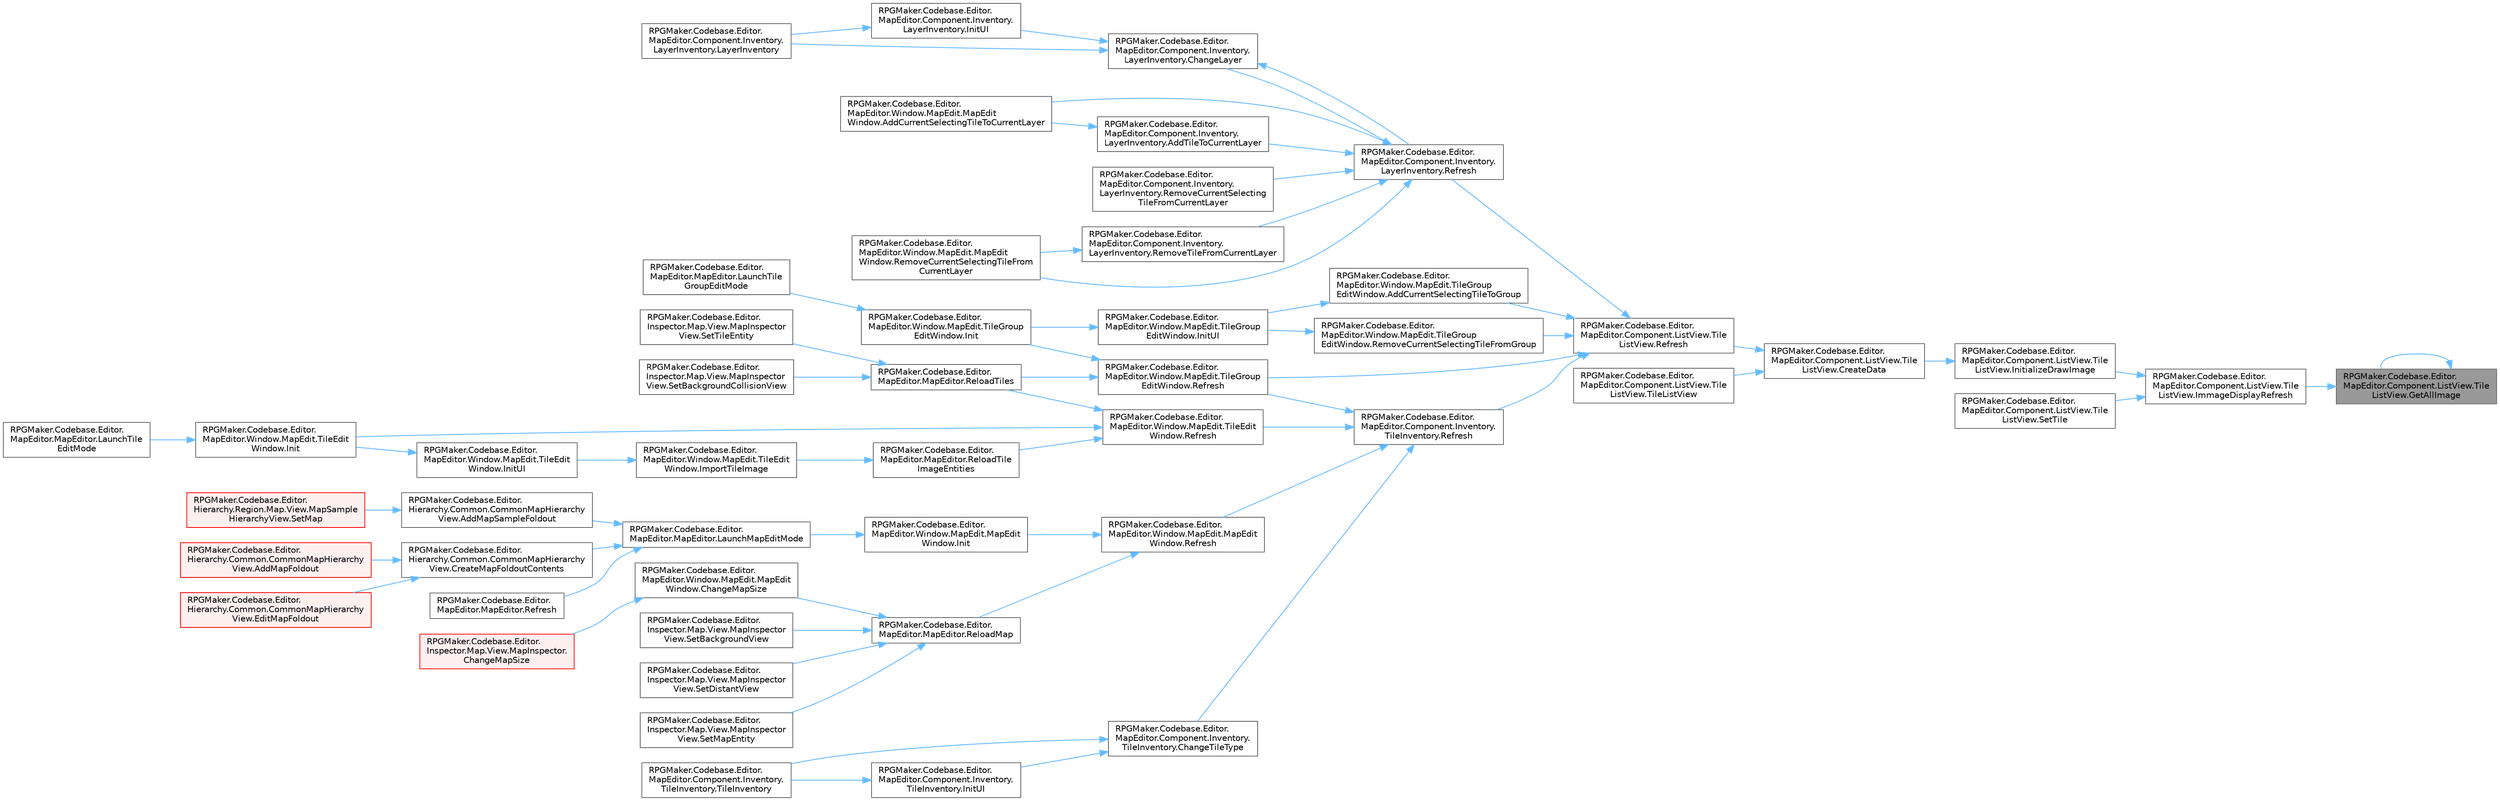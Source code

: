 digraph "RPGMaker.Codebase.Editor.MapEditor.Component.ListView.TileListView.GetAllImage"
{
 // LATEX_PDF_SIZE
  bgcolor="transparent";
  edge [fontname=Helvetica,fontsize=10,labelfontname=Helvetica,labelfontsize=10];
  node [fontname=Helvetica,fontsize=10,shape=box,height=0.2,width=0.4];
  rankdir="RL";
  Node1 [id="Node000001",label="RPGMaker.Codebase.Editor.\lMapEditor.Component.ListView.Tile\lListView.GetAllImage",height=0.2,width=0.4,color="gray40", fillcolor="grey60", style="filled", fontcolor="black",tooltip=" "];
  Node1 -> Node1 [id="edge1_Node000001_Node000001",dir="back",color="steelblue1",style="solid",tooltip=" "];
  Node1 -> Node2 [id="edge2_Node000001_Node000002",dir="back",color="steelblue1",style="solid",tooltip=" "];
  Node2 [id="Node000002",label="RPGMaker.Codebase.Editor.\lMapEditor.Component.ListView.Tile\lListView.ImmageDisplayRefresh",height=0.2,width=0.4,color="grey40", fillcolor="white", style="filled",URL="$dd/d0b/class_r_p_g_maker_1_1_codebase_1_1_editor_1_1_map_editor_1_1_component_1_1_list_view_1_1_tile_list_view.html#a7ae1345b54d5761d3dcaaffa19206980",tooltip="表示切替処理"];
  Node2 -> Node3 [id="edge3_Node000002_Node000003",dir="back",color="steelblue1",style="solid",tooltip=" "];
  Node3 [id="Node000003",label="RPGMaker.Codebase.Editor.\lMapEditor.Component.ListView.Tile\lListView.InitializeDrawImage",height=0.2,width=0.4,color="grey40", fillcolor="white", style="filled",URL="$dd/d0b/class_r_p_g_maker_1_1_codebase_1_1_editor_1_1_map_editor_1_1_component_1_1_list_view_1_1_tile_list_view.html#aaea5fcff8798f0ad1177cf739053d89d",tooltip="初回のタイル画像描画処理 タイルが画面に置かれて配置場所が確定後に実施する"];
  Node3 -> Node4 [id="edge4_Node000003_Node000004",dir="back",color="steelblue1",style="solid",tooltip=" "];
  Node4 [id="Node000004",label="RPGMaker.Codebase.Editor.\lMapEditor.Component.ListView.Tile\lListView.CreateData",height=0.2,width=0.4,color="grey40", fillcolor="white", style="filled",URL="$dd/d0b/class_r_p_g_maker_1_1_codebase_1_1_editor_1_1_map_editor_1_1_component_1_1_list_view_1_1_tile_list_view.html#a413501c822eedb3a12eeef53b6c53634",tooltip="データおよび表示を更新"];
  Node4 -> Node5 [id="edge5_Node000004_Node000005",dir="back",color="steelblue1",style="solid",tooltip=" "];
  Node5 [id="Node000005",label="RPGMaker.Codebase.Editor.\lMapEditor.Component.ListView.Tile\lListView.Refresh",height=0.2,width=0.4,color="grey40", fillcolor="white", style="filled",URL="$dd/d0b/class_r_p_g_maker_1_1_codebase_1_1_editor_1_1_map_editor_1_1_component_1_1_list_view_1_1_tile_list_view.html#ade16309d24bf62ede0a17a1937fa232d",tooltip="データおよび表示を更新"];
  Node5 -> Node6 [id="edge6_Node000005_Node000006",dir="back",color="steelblue1",style="solid",tooltip=" "];
  Node6 [id="Node000006",label="RPGMaker.Codebase.Editor.\lMapEditor.Window.MapEdit.TileGroup\lEditWindow.AddCurrentSelectingTileToGroup",height=0.2,width=0.4,color="grey40", fillcolor="white", style="filled",URL="$d6/d17/class_r_p_g_maker_1_1_codebase_1_1_editor_1_1_map_editor_1_1_window_1_1_map_edit_1_1_tile_group_edit_window.html#a9d2bfc803a258e395d0ceaedfeeb0302",tooltip="タイルをグループに追加"];
  Node6 -> Node7 [id="edge7_Node000006_Node000007",dir="back",color="steelblue1",style="solid",tooltip=" "];
  Node7 [id="Node000007",label="RPGMaker.Codebase.Editor.\lMapEditor.Window.MapEdit.TileGroup\lEditWindow.InitUI",height=0.2,width=0.4,color="grey40", fillcolor="white", style="filled",URL="$d6/d17/class_r_p_g_maker_1_1_codebase_1_1_editor_1_1_map_editor_1_1_window_1_1_map_edit_1_1_tile_group_edit_window.html#a44e500bb340500baaf1899a72b20de67",tooltip="UI初期化"];
  Node7 -> Node8 [id="edge8_Node000007_Node000008",dir="back",color="steelblue1",style="solid",tooltip=" "];
  Node8 [id="Node000008",label="RPGMaker.Codebase.Editor.\lMapEditor.Window.MapEdit.TileGroup\lEditWindow.Init",height=0.2,width=0.4,color="grey40", fillcolor="white", style="filled",URL="$d6/d17/class_r_p_g_maker_1_1_codebase_1_1_editor_1_1_map_editor_1_1_window_1_1_map_edit_1_1_tile_group_edit_window.html#a98cbf5ce6139afec5a4169b0dd2b0297",tooltip="初期化"];
  Node8 -> Node9 [id="edge9_Node000008_Node000009",dir="back",color="steelblue1",style="solid",tooltip=" "];
  Node9 [id="Node000009",label="RPGMaker.Codebase.Editor.\lMapEditor.MapEditor.LaunchTile\lGroupEditMode",height=0.2,width=0.4,color="grey40", fillcolor="white", style="filled",URL="$d1/d2d/class_r_p_g_maker_1_1_codebase_1_1_editor_1_1_map_editor_1_1_map_editor.html#a9c4ebe5b49203325b025d4f654116459",tooltip="タイルグループ編集モードに切り替え"];
  Node5 -> Node10 [id="edge10_Node000005_Node000010",dir="back",color="steelblue1",style="solid",tooltip=" "];
  Node10 [id="Node000010",label="RPGMaker.Codebase.Editor.\lMapEditor.Component.Inventory.\lLayerInventory.Refresh",height=0.2,width=0.4,color="grey40", fillcolor="white", style="filled",URL="$d8/d01/class_r_p_g_maker_1_1_codebase_1_1_editor_1_1_map_editor_1_1_component_1_1_inventory_1_1_layer_inventory.html#a4f63ff344e3fc5a3468b955b453c7a4e",tooltip="データおよび表示更新"];
  Node10 -> Node11 [id="edge11_Node000010_Node000011",dir="back",color="steelblue1",style="solid",tooltip=" "];
  Node11 [id="Node000011",label="RPGMaker.Codebase.Editor.\lMapEditor.Window.MapEdit.MapEdit\lWindow.AddCurrentSelectingTileToCurrentLayer",height=0.2,width=0.4,color="grey40", fillcolor="white", style="filled",URL="$d9/d6e/class_r_p_g_maker_1_1_codebase_1_1_editor_1_1_map_editor_1_1_window_1_1_map_edit_1_1_map_edit_window.html#a81724705237b0de797b017ce67067dd8",tooltip="現在選択中のタイルをレイヤーに追加"];
  Node10 -> Node12 [id="edge12_Node000010_Node000012",dir="back",color="steelblue1",style="solid",tooltip=" "];
  Node12 [id="Node000012",label="RPGMaker.Codebase.Editor.\lMapEditor.Component.Inventory.\lLayerInventory.AddTileToCurrentLayer",height=0.2,width=0.4,color="grey40", fillcolor="white", style="filled",URL="$d8/d01/class_r_p_g_maker_1_1_codebase_1_1_editor_1_1_map_editor_1_1_component_1_1_inventory_1_1_layer_inventory.html#ad7fedad1fe49c64e4a8b95aba0e8d093",tooltip="現在表示中のレイヤーにタイルを追加"];
  Node12 -> Node11 [id="edge13_Node000012_Node000011",dir="back",color="steelblue1",style="solid",tooltip=" "];
  Node10 -> Node13 [id="edge14_Node000010_Node000013",dir="back",color="steelblue1",style="solid",tooltip=" "];
  Node13 [id="Node000013",label="RPGMaker.Codebase.Editor.\lMapEditor.Component.Inventory.\lLayerInventory.ChangeLayer",height=0.2,width=0.4,color="grey40", fillcolor="white", style="filled",URL="$d8/d01/class_r_p_g_maker_1_1_codebase_1_1_editor_1_1_map_editor_1_1_component_1_1_inventory_1_1_layer_inventory.html#a7f4c2981ce669d6eacb6e167cd5cfd50",tooltip="表示レイヤーを変更する"];
  Node13 -> Node14 [id="edge15_Node000013_Node000014",dir="back",color="steelblue1",style="solid",tooltip=" "];
  Node14 [id="Node000014",label="RPGMaker.Codebase.Editor.\lMapEditor.Component.Inventory.\lLayerInventory.InitUI",height=0.2,width=0.4,color="grey40", fillcolor="white", style="filled",URL="$d8/d01/class_r_p_g_maker_1_1_codebase_1_1_editor_1_1_map_editor_1_1_component_1_1_inventory_1_1_layer_inventory.html#af953346430fb21128435a86212ab1501",tooltip="UI初期化"];
  Node14 -> Node15 [id="edge16_Node000014_Node000015",dir="back",color="steelblue1",style="solid",tooltip=" "];
  Node15 [id="Node000015",label="RPGMaker.Codebase.Editor.\lMapEditor.Component.Inventory.\lLayerInventory.LayerInventory",height=0.2,width=0.4,color="grey40", fillcolor="white", style="filled",URL="$d8/d01/class_r_p_g_maker_1_1_codebase_1_1_editor_1_1_map_editor_1_1_component_1_1_inventory_1_1_layer_inventory.html#ab78861e7caa75f381e31b819f36f4345",tooltip="コンストラクタ"];
  Node13 -> Node15 [id="edge17_Node000013_Node000015",dir="back",color="steelblue1",style="solid",tooltip=" "];
  Node13 -> Node10 [id="edge18_Node000013_Node000010",dir="back",color="steelblue1",style="solid",tooltip=" "];
  Node10 -> Node16 [id="edge19_Node000010_Node000016",dir="back",color="steelblue1",style="solid",tooltip=" "];
  Node16 [id="Node000016",label="RPGMaker.Codebase.Editor.\lMapEditor.Component.Inventory.\lLayerInventory.RemoveCurrentSelecting\lTileFromCurrentLayer",height=0.2,width=0.4,color="grey40", fillcolor="white", style="filled",URL="$d8/d01/class_r_p_g_maker_1_1_codebase_1_1_editor_1_1_map_editor_1_1_component_1_1_inventory_1_1_layer_inventory.html#a6ba39e1ea8d444ca2cbfc78d2f99a75b",tooltip="現在表示中のレイヤーから、選択中のタイルを削除"];
  Node10 -> Node17 [id="edge20_Node000010_Node000017",dir="back",color="steelblue1",style="solid",tooltip=" "];
  Node17 [id="Node000017",label="RPGMaker.Codebase.Editor.\lMapEditor.Window.MapEdit.MapEdit\lWindow.RemoveCurrentSelectingTileFrom\lCurrentLayer",height=0.2,width=0.4,color="grey40", fillcolor="white", style="filled",URL="$d9/d6e/class_r_p_g_maker_1_1_codebase_1_1_editor_1_1_map_editor_1_1_window_1_1_map_edit_1_1_map_edit_window.html#accd395f1f459cc7f9f79b2c4b494c9c3",tooltip="レイヤーから選択中のタイルを削除"];
  Node10 -> Node18 [id="edge21_Node000010_Node000018",dir="back",color="steelblue1",style="solid",tooltip=" "];
  Node18 [id="Node000018",label="RPGMaker.Codebase.Editor.\lMapEditor.Component.Inventory.\lLayerInventory.RemoveTileFromCurrentLayer",height=0.2,width=0.4,color="grey40", fillcolor="white", style="filled",URL="$d8/d01/class_r_p_g_maker_1_1_codebase_1_1_editor_1_1_map_editor_1_1_component_1_1_inventory_1_1_layer_inventory.html#ac7d347ed1306f758261b8e091fa0c529",tooltip=" "];
  Node18 -> Node17 [id="edge22_Node000018_Node000017",dir="back",color="steelblue1",style="solid",tooltip=" "];
  Node5 -> Node19 [id="edge23_Node000005_Node000019",dir="back",color="steelblue1",style="solid",tooltip=" "];
  Node19 [id="Node000019",label="RPGMaker.Codebase.Editor.\lMapEditor.Component.Inventory.\lTileInventory.Refresh",height=0.2,width=0.4,color="grey40", fillcolor="white", style="filled",URL="$d6/d05/class_r_p_g_maker_1_1_codebase_1_1_editor_1_1_map_editor_1_1_component_1_1_inventory_1_1_tile_inventory.html#a7778b2dc60e3ff60da2cd188e9916526",tooltip="データおよび表示を更新"];
  Node19 -> Node20 [id="edge24_Node000019_Node000020",dir="back",color="steelblue1",style="solid",tooltip=" "];
  Node20 [id="Node000020",label="RPGMaker.Codebase.Editor.\lMapEditor.Component.Inventory.\lTileInventory.ChangeTileType",height=0.2,width=0.4,color="grey40", fillcolor="white", style="filled",URL="$d6/d05/class_r_p_g_maker_1_1_codebase_1_1_editor_1_1_map_editor_1_1_component_1_1_inventory_1_1_tile_inventory.html#a8f82fefeb021cd59f010b108a8476c23",tooltip="表示するタイルタイプを変更"];
  Node20 -> Node21 [id="edge25_Node000020_Node000021",dir="back",color="steelblue1",style="solid",tooltip=" "];
  Node21 [id="Node000021",label="RPGMaker.Codebase.Editor.\lMapEditor.Component.Inventory.\lTileInventory.InitUI",height=0.2,width=0.4,color="grey40", fillcolor="white", style="filled",URL="$d6/d05/class_r_p_g_maker_1_1_codebase_1_1_editor_1_1_map_editor_1_1_component_1_1_inventory_1_1_tile_inventory.html#a51b78d659209830a56aff70be2ac0718",tooltip="UI初期化"];
  Node21 -> Node22 [id="edge26_Node000021_Node000022",dir="back",color="steelblue1",style="solid",tooltip=" "];
  Node22 [id="Node000022",label="RPGMaker.Codebase.Editor.\lMapEditor.Component.Inventory.\lTileInventory.TileInventory",height=0.2,width=0.4,color="grey40", fillcolor="white", style="filled",URL="$d6/d05/class_r_p_g_maker_1_1_codebase_1_1_editor_1_1_map_editor_1_1_component_1_1_inventory_1_1_tile_inventory.html#a00b3fe7295ed2ac565031c71f076bcce",tooltip="コンストラクタ"];
  Node20 -> Node22 [id="edge27_Node000020_Node000022",dir="back",color="steelblue1",style="solid",tooltip=" "];
  Node19 -> Node23 [id="edge28_Node000019_Node000023",dir="back",color="steelblue1",style="solid",tooltip=" "];
  Node23 [id="Node000023",label="RPGMaker.Codebase.Editor.\lMapEditor.Window.MapEdit.TileEdit\lWindow.Refresh",height=0.2,width=0.4,color="grey40", fillcolor="white", style="filled",URL="$d9/d98/class_r_p_g_maker_1_1_codebase_1_1_editor_1_1_map_editor_1_1_window_1_1_map_edit_1_1_tile_edit_window.html#adb1de2986bd55df725ce32c2df00f2f8",tooltip="データおよび表示を更新"];
  Node23 -> Node24 [id="edge29_Node000023_Node000024",dir="back",color="steelblue1",style="solid",tooltip=" "];
  Node24 [id="Node000024",label="RPGMaker.Codebase.Editor.\lMapEditor.Window.MapEdit.TileEdit\lWindow.Init",height=0.2,width=0.4,color="grey40", fillcolor="white", style="filled",URL="$d9/d98/class_r_p_g_maker_1_1_codebase_1_1_editor_1_1_map_editor_1_1_window_1_1_map_edit_1_1_tile_edit_window.html#a6e0c274e8d661a0ea10c936b66ebad15",tooltip="初期化"];
  Node24 -> Node25 [id="edge30_Node000024_Node000025",dir="back",color="steelblue1",style="solid",tooltip=" "];
  Node25 [id="Node000025",label="RPGMaker.Codebase.Editor.\lMapEditor.MapEditor.LaunchTile\lEditMode",height=0.2,width=0.4,color="grey40", fillcolor="white", style="filled",URL="$d1/d2d/class_r_p_g_maker_1_1_codebase_1_1_editor_1_1_map_editor_1_1_map_editor.html#aa5d71e6b7bfaeebf2292155af7110a9b",tooltip="タイル編集モードに切り替え"];
  Node23 -> Node26 [id="edge31_Node000023_Node000026",dir="back",color="steelblue1",style="solid",tooltip=" "];
  Node26 [id="Node000026",label="RPGMaker.Codebase.Editor.\lMapEditor.MapEditor.ReloadTile\lImageEntities",height=0.2,width=0.4,color="grey40", fillcolor="white", style="filled",URL="$d1/d2d/class_r_p_g_maker_1_1_codebase_1_1_editor_1_1_map_editor_1_1_map_editor.html#a4ab9428fa74c93a5f6c8cebf5ee9df11",tooltip="インポート済みのタイル用画像一覧を再取得する."];
  Node26 -> Node27 [id="edge32_Node000026_Node000027",dir="back",color="steelblue1",style="solid",tooltip=" "];
  Node27 [id="Node000027",label="RPGMaker.Codebase.Editor.\lMapEditor.Window.MapEdit.TileEdit\lWindow.ImportTileImage",height=0.2,width=0.4,color="grey40", fillcolor="white", style="filled",URL="$d9/d98/class_r_p_g_maker_1_1_codebase_1_1_editor_1_1_map_editor_1_1_window_1_1_map_edit_1_1_tile_edit_window.html#a50327cca5306b89c766812ad884afd76",tooltip="タイル用画像を読み込む"];
  Node27 -> Node28 [id="edge33_Node000027_Node000028",dir="back",color="steelblue1",style="solid",tooltip=" "];
  Node28 [id="Node000028",label="RPGMaker.Codebase.Editor.\lMapEditor.Window.MapEdit.TileEdit\lWindow.InitUI",height=0.2,width=0.4,color="grey40", fillcolor="white", style="filled",URL="$d9/d98/class_r_p_g_maker_1_1_codebase_1_1_editor_1_1_map_editor_1_1_window_1_1_map_edit_1_1_tile_edit_window.html#a96286805c93122eb75f5257c874d95f4",tooltip="UI初期化"];
  Node28 -> Node24 [id="edge34_Node000028_Node000024",dir="back",color="steelblue1",style="solid",tooltip=" "];
  Node23 -> Node29 [id="edge35_Node000023_Node000029",dir="back",color="steelblue1",style="solid",tooltip=" "];
  Node29 [id="Node000029",label="RPGMaker.Codebase.Editor.\lMapEditor.MapEditor.ReloadTiles",height=0.2,width=0.4,color="grey40", fillcolor="white", style="filled",URL="$d1/d2d/class_r_p_g_maker_1_1_codebase_1_1_editor_1_1_map_editor_1_1_map_editor.html#a13ba34636f04b78a920692bb00b63832",tooltip="タイル一覧を再取得する."];
  Node29 -> Node30 [id="edge36_Node000029_Node000030",dir="back",color="steelblue1",style="solid",tooltip=" "];
  Node30 [id="Node000030",label="RPGMaker.Codebase.Editor.\lInspector.Map.View.MapInspector\lView.SetBackgroundCollisionView",height=0.2,width=0.4,color="grey40", fillcolor="white", style="filled",URL="$d2/d9d/class_r_p_g_maker_1_1_codebase_1_1_editor_1_1_inspector_1_1_map_1_1_view_1_1_map_inspector_view.html#ab844e9b7cae0fc5be64339522f47073d",tooltip=" "];
  Node29 -> Node31 [id="edge37_Node000029_Node000031",dir="back",color="steelblue1",style="solid",tooltip=" "];
  Node31 [id="Node000031",label="RPGMaker.Codebase.Editor.\lInspector.Map.View.MapInspector\lView.SetTileEntity",height=0.2,width=0.4,color="grey40", fillcolor="white", style="filled",URL="$d2/d9d/class_r_p_g_maker_1_1_codebase_1_1_editor_1_1_inspector_1_1_map_1_1_view_1_1_map_inspector_view.html#aa126f5b71de3dc3ee0b92906e2fe94cc",tooltip=" "];
  Node19 -> Node32 [id="edge38_Node000019_Node000032",dir="back",color="steelblue1",style="solid",tooltip=" "];
  Node32 [id="Node000032",label="RPGMaker.Codebase.Editor.\lMapEditor.Window.MapEdit.MapEdit\lWindow.Refresh",height=0.2,width=0.4,color="grey40", fillcolor="white", style="filled",URL="$d9/d6e/class_r_p_g_maker_1_1_codebase_1_1_editor_1_1_map_editor_1_1_window_1_1_map_edit_1_1_map_edit_window.html#a8b571aa02140da684a890cf71329705b",tooltip="データおよび表示を更新"];
  Node32 -> Node33 [id="edge39_Node000032_Node000033",dir="back",color="steelblue1",style="solid",tooltip=" "];
  Node33 [id="Node000033",label="RPGMaker.Codebase.Editor.\lMapEditor.Window.MapEdit.MapEdit\lWindow.Init",height=0.2,width=0.4,color="grey40", fillcolor="white", style="filled",URL="$d9/d6e/class_r_p_g_maker_1_1_codebase_1_1_editor_1_1_map_editor_1_1_window_1_1_map_edit_1_1_map_edit_window.html#afbc729807fb87a208ccf0e743f06338f",tooltip="初期化"];
  Node33 -> Node34 [id="edge40_Node000033_Node000034",dir="back",color="steelblue1",style="solid",tooltip=" "];
  Node34 [id="Node000034",label="RPGMaker.Codebase.Editor.\lMapEditor.MapEditor.LaunchMapEditMode",height=0.2,width=0.4,color="grey40", fillcolor="white", style="filled",URL="$d1/d2d/class_r_p_g_maker_1_1_codebase_1_1_editor_1_1_map_editor_1_1_map_editor.html#ae7c44f818315ec824d5d48ff89323c7c",tooltip="マップ編集モードに切り替え"];
  Node34 -> Node35 [id="edge41_Node000034_Node000035",dir="back",color="steelblue1",style="solid",tooltip=" "];
  Node35 [id="Node000035",label="RPGMaker.Codebase.Editor.\lHierarchy.Common.CommonMapHierarchy\lView.AddMapSampleFoldout",height=0.2,width=0.4,color="grey40", fillcolor="white", style="filled",URL="$d5/d90/class_r_p_g_maker_1_1_codebase_1_1_editor_1_1_hierarchy_1_1_common_1_1_common_map_hierarchy_view.html#a7d5f8e5ea6c459d88174db8bcd6c6f67",tooltip="ヒエラルキーに1つのサンプルマップのFoldoutを追加する。"];
  Node35 -> Node36 [id="edge42_Node000035_Node000036",dir="back",color="steelblue1",style="solid",tooltip=" "];
  Node36 [id="Node000036",label="RPGMaker.Codebase.Editor.\lHierarchy.Region.Map.View.MapSample\lHierarchyView.SetMap",height=0.2,width=0.4,color="red", fillcolor="#FFF0F0", style="filled",URL="$d3/dc1/class_r_p_g_maker_1_1_codebase_1_1_editor_1_1_hierarchy_1_1_region_1_1_map_1_1_view_1_1_map_sample_hierarchy_view.html#a4fb58158f72286790f594a28058ad683",tooltip="全マップのヒエラルキーを設定。"];
  Node34 -> Node38 [id="edge43_Node000034_Node000038",dir="back",color="steelblue1",style="solid",tooltip=" "];
  Node38 [id="Node000038",label="RPGMaker.Codebase.Editor.\lHierarchy.Common.CommonMapHierarchy\lView.CreateMapFoldoutContents",height=0.2,width=0.4,color="grey40", fillcolor="white", style="filled",URL="$d5/d90/class_r_p_g_maker_1_1_codebase_1_1_editor_1_1_hierarchy_1_1_common_1_1_common_map_hierarchy_view.html#a74a7b0401aff75adcf7892a8fa614609",tooltip="マップのFoldout内のコンテンツを作成する。"];
  Node38 -> Node39 [id="edge44_Node000038_Node000039",dir="back",color="steelblue1",style="solid",tooltip=" "];
  Node39 [id="Node000039",label="RPGMaker.Codebase.Editor.\lHierarchy.Common.CommonMapHierarchy\lView.AddMapFoldout",height=0.2,width=0.4,color="red", fillcolor="#FFF0F0", style="filled",URL="$d5/d90/class_r_p_g_maker_1_1_codebase_1_1_editor_1_1_hierarchy_1_1_common_1_1_common_map_hierarchy_view.html#a2b293f01e03017e6e1d1c607afe42043",tooltip="ヒエラルキーに1つのマップのFoldoutを追加する。"];
  Node38 -> Node44 [id="edge45_Node000038_Node000044",dir="back",color="steelblue1",style="solid",tooltip=" "];
  Node44 [id="Node000044",label="RPGMaker.Codebase.Editor.\lHierarchy.Common.CommonMapHierarchy\lView.EditMapFoldout",height=0.2,width=0.4,color="red", fillcolor="#FFF0F0", style="filled",URL="$d5/d90/class_r_p_g_maker_1_1_codebase_1_1_editor_1_1_hierarchy_1_1_common_1_1_common_map_hierarchy_view.html#ae26f296a9d14c61fb450ec64127316f5",tooltip="既にあるMapFoldoutの中身を刷新する"];
  Node34 -> Node46 [id="edge46_Node000034_Node000046",dir="back",color="steelblue1",style="solid",tooltip=" "];
  Node46 [id="Node000046",label="RPGMaker.Codebase.Editor.\lMapEditor.MapEditor.Refresh",height=0.2,width=0.4,color="grey40", fillcolor="white", style="filled",URL="$d1/d2d/class_r_p_g_maker_1_1_codebase_1_1_editor_1_1_map_editor_1_1_map_editor.html#a4dd68b6e5766d680f94d7d811b19b773",tooltip=" "];
  Node32 -> Node47 [id="edge47_Node000032_Node000047",dir="back",color="steelblue1",style="solid",tooltip=" "];
  Node47 [id="Node000047",label="RPGMaker.Codebase.Editor.\lMapEditor.MapEditor.ReloadMap",height=0.2,width=0.4,color="grey40", fillcolor="white", style="filled",URL="$d1/d2d/class_r_p_g_maker_1_1_codebase_1_1_editor_1_1_map_editor_1_1_map_editor.html#a21639d7ea25e8e8fa115837424361ac4",tooltip="マップを読み込みなおす."];
  Node47 -> Node48 [id="edge48_Node000047_Node000048",dir="back",color="steelblue1",style="solid",tooltip=" "];
  Node48 [id="Node000048",label="RPGMaker.Codebase.Editor.\lMapEditor.Window.MapEdit.MapEdit\lWindow.ChangeMapSize",height=0.2,width=0.4,color="grey40", fillcolor="white", style="filled",URL="$d9/d6e/class_r_p_g_maker_1_1_codebase_1_1_editor_1_1_map_editor_1_1_window_1_1_map_edit_1_1_map_edit_window.html#a8d633a3f6c60768898e5afb9e6a6d771",tooltip="マップサイズ変更"];
  Node48 -> Node49 [id="edge49_Node000048_Node000049",dir="back",color="steelblue1",style="solid",tooltip=" "];
  Node49 [id="Node000049",label="RPGMaker.Codebase.Editor.\lInspector.Map.View.MapInspector.\lChangeMapSize",height=0.2,width=0.4,color="red", fillcolor="#FFF0F0", style="filled",URL="$d0/d30/class_r_p_g_maker_1_1_codebase_1_1_editor_1_1_inspector_1_1_map_1_1_view_1_1_map_inspector.html#a83fa66f5f702f704947246cbdbceeb12",tooltip=" "];
  Node47 -> Node52 [id="edge50_Node000047_Node000052",dir="back",color="steelblue1",style="solid",tooltip=" "];
  Node52 [id="Node000052",label="RPGMaker.Codebase.Editor.\lInspector.Map.View.MapInspector\lView.SetBackgroundView",height=0.2,width=0.4,color="grey40", fillcolor="white", style="filled",URL="$d2/d9d/class_r_p_g_maker_1_1_codebase_1_1_editor_1_1_inspector_1_1_map_1_1_view_1_1_map_inspector_view.html#a00ce66b13f0b8103dfe807d02ce5490e",tooltip=" "];
  Node47 -> Node53 [id="edge51_Node000047_Node000053",dir="back",color="steelblue1",style="solid",tooltip=" "];
  Node53 [id="Node000053",label="RPGMaker.Codebase.Editor.\lInspector.Map.View.MapInspector\lView.SetDistantView",height=0.2,width=0.4,color="grey40", fillcolor="white", style="filled",URL="$d2/d9d/class_r_p_g_maker_1_1_codebase_1_1_editor_1_1_inspector_1_1_map_1_1_view_1_1_map_inspector_view.html#ae2dab8834e4a81860aca7a3bcb65bf77",tooltip=" "];
  Node47 -> Node54 [id="edge52_Node000047_Node000054",dir="back",color="steelblue1",style="solid",tooltip=" "];
  Node54 [id="Node000054",label="RPGMaker.Codebase.Editor.\lInspector.Map.View.MapInspector\lView.SetMapEntity",height=0.2,width=0.4,color="grey40", fillcolor="white", style="filled",URL="$d2/d9d/class_r_p_g_maker_1_1_codebase_1_1_editor_1_1_inspector_1_1_map_1_1_view_1_1_map_inspector_view.html#a15ef11f2f342b76aff35e3a613ad626c",tooltip=" "];
  Node19 -> Node55 [id="edge53_Node000019_Node000055",dir="back",color="steelblue1",style="solid",tooltip=" "];
  Node55 [id="Node000055",label="RPGMaker.Codebase.Editor.\lMapEditor.Window.MapEdit.TileGroup\lEditWindow.Refresh",height=0.2,width=0.4,color="grey40", fillcolor="white", style="filled",URL="$d6/d17/class_r_p_g_maker_1_1_codebase_1_1_editor_1_1_map_editor_1_1_window_1_1_map_edit_1_1_tile_group_edit_window.html#a7e9d3c10ebde6b1e5461911b39f01a82",tooltip="データおよび表示を更新"];
  Node55 -> Node8 [id="edge54_Node000055_Node000008",dir="back",color="steelblue1",style="solid",tooltip=" "];
  Node55 -> Node29 [id="edge55_Node000055_Node000029",dir="back",color="steelblue1",style="solid",tooltip=" "];
  Node5 -> Node55 [id="edge56_Node000005_Node000055",dir="back",color="steelblue1",style="solid",tooltip=" "];
  Node5 -> Node56 [id="edge57_Node000005_Node000056",dir="back",color="steelblue1",style="solid",tooltip=" "];
  Node56 [id="Node000056",label="RPGMaker.Codebase.Editor.\lMapEditor.Window.MapEdit.TileGroup\lEditWindow.RemoveCurrentSelectingTileFromGroup",height=0.2,width=0.4,color="grey40", fillcolor="white", style="filled",URL="$d6/d17/class_r_p_g_maker_1_1_codebase_1_1_editor_1_1_map_editor_1_1_window_1_1_map_edit_1_1_tile_group_edit_window.html#a4b0db371feecaf2df578bc4fbcbdce31",tooltip="タイルをグループから削除"];
  Node56 -> Node7 [id="edge58_Node000056_Node000007",dir="back",color="steelblue1",style="solid",tooltip=" "];
  Node4 -> Node57 [id="edge59_Node000004_Node000057",dir="back",color="steelblue1",style="solid",tooltip=" "];
  Node57 [id="Node000057",label="RPGMaker.Codebase.Editor.\lMapEditor.Component.ListView.Tile\lListView.TileListView",height=0.2,width=0.4,color="grey40", fillcolor="white", style="filled",URL="$dd/d0b/class_r_p_g_maker_1_1_codebase_1_1_editor_1_1_map_editor_1_1_component_1_1_list_view_1_1_tile_list_view.html#a221d5a9d709d3eb3ab4e8b76ece51f82",tooltip="コンストラクタ"];
  Node2 -> Node58 [id="edge60_Node000002_Node000058",dir="back",color="steelblue1",style="solid",tooltip=" "];
  Node58 [id="Node000058",label="RPGMaker.Codebase.Editor.\lMapEditor.Component.ListView.Tile\lListView.SetTile",height=0.2,width=0.4,color="grey40", fillcolor="white", style="filled",URL="$dd/d0b/class_r_p_g_maker_1_1_codebase_1_1_editor_1_1_map_editor_1_1_component_1_1_list_view_1_1_tile_list_view.html#a024a0e5a52bdd847538fbc24116df48b",tooltip="タイルを設定する。"];
}
